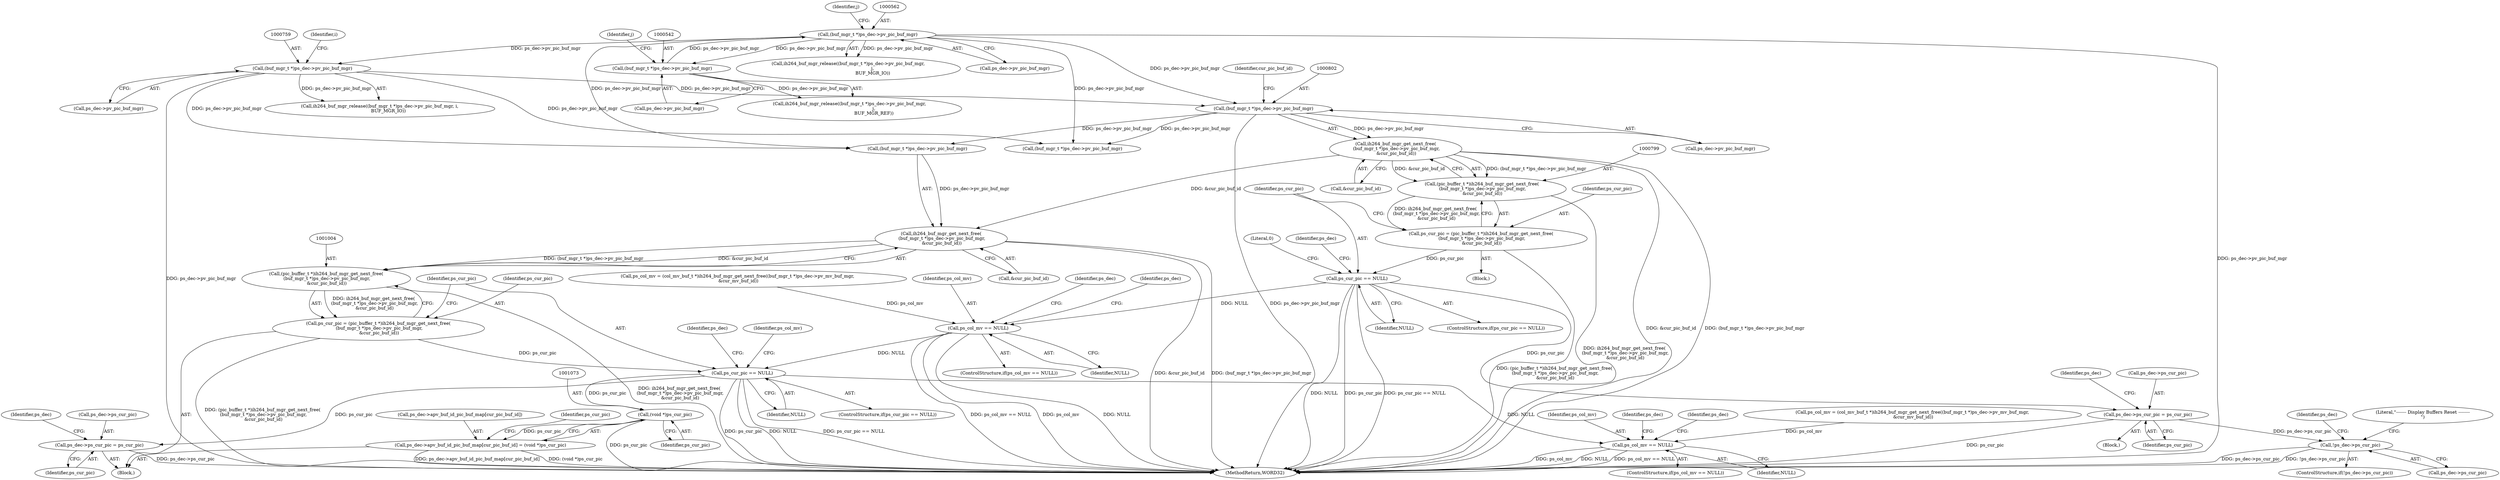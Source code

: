 digraph "0_Android_e629194c62a9a129ce378e08cb1059a8a53f1795_2@API" {
"1000800" [label="(Call,ih264_buf_mgr_get_next_free(\n (buf_mgr_t *)ps_dec->pv_pic_buf_mgr,\n &cur_pic_buf_id))"];
"1000801" [label="(Call,(buf_mgr_t *)ps_dec->pv_pic_buf_mgr)"];
"1000561" [label="(Call,(buf_mgr_t *)ps_dec->pv_pic_buf_mgr)"];
"1000541" [label="(Call,(buf_mgr_t *)ps_dec->pv_pic_buf_mgr)"];
"1000758" [label="(Call,(buf_mgr_t *)ps_dec->pv_pic_buf_mgr)"];
"1000798" [label="(Call,(pic_buffer_t *)ih264_buf_mgr_get_next_free(\n (buf_mgr_t *)ps_dec->pv_pic_buf_mgr,\n &cur_pic_buf_id))"];
"1000796" [label="(Call,ps_cur_pic = (pic_buffer_t *)ih264_buf_mgr_get_next_free(\n (buf_mgr_t *)ps_dec->pv_pic_buf_mgr,\n &cur_pic_buf_id))"];
"1000809" [label="(Call,ps_cur_pic == NULL)"];
"1000843" [label="(Call,ps_col_mv == NULL)"];
"1001014" [label="(Call,ps_cur_pic == NULL)"];
"1001038" [label="(Call,ps_col_mv == NULL)"];
"1001049" [label="(Call,ps_dec->ps_cur_pic = ps_cur_pic)"];
"1001072" [label="(Call,(void *)ps_cur_pic)"];
"1001066" [label="(Call,ps_dec->apv_buf_id_pic_buf_map[cur_pic_buf_id] = (void *)ps_cur_pic)"];
"1000854" [label="(Call,ps_dec->ps_cur_pic = ps_cur_pic)"];
"1000940" [label="(Call,!ps_dec->ps_cur_pic)"];
"1001005" [label="(Call,ih264_buf_mgr_get_next_free(\n (buf_mgr_t *)ps_dec->pv_pic_buf_mgr,\n &cur_pic_buf_id))"];
"1001003" [label="(Call,(pic_buffer_t *)ih264_buf_mgr_get_next_free(\n (buf_mgr_t *)ps_dec->pv_pic_buf_mgr,\n &cur_pic_buf_id))"];
"1001001" [label="(Call,ps_cur_pic = (pic_buffer_t *)ih264_buf_mgr_get_next_free(\n (buf_mgr_t *)ps_dec->pv_pic_buf_mgr,\n &cur_pic_buf_id))"];
"1000861" [label="(Identifier,ps_dec)"];
"1001049" [label="(Call,ps_dec->ps_cur_pic = ps_cur_pic)"];
"1000560" [label="(Call,ih264_buf_mgr_release((buf_mgr_t *)ps_dec->pv_pic_buf_mgr,\n                                  j,\n                                  BUF_MGR_IO))"];
"1000540" [label="(Call,ih264_buf_mgr_release((buf_mgr_t *)ps_dec->pv_pic_buf_mgr,\n                                  j,\n                                  BUF_MGR_REF))"];
"1001013" [label="(ControlStructure,if(ps_cur_pic == NULL))"];
"1000806" [label="(Call,&cur_pic_buf_id)"];
"1001014" [label="(Call,ps_cur_pic == NULL)"];
"1000566" [label="(Identifier,j)"];
"1000758" [label="(Call,(buf_mgr_t *)ps_dec->pv_pic_buf_mgr)"];
"1000561" [label="(Call,(buf_mgr_t *)ps_dec->pv_pic_buf_mgr)"];
"1001006" [label="(Call,(buf_mgr_t *)ps_dec->pv_pic_buf_mgr)"];
"1000563" [label="(Call,ps_dec->pv_pic_buf_mgr)"];
"1000822" [label="(Literal,0)"];
"1001020" [label="(Identifier,ps_dec)"];
"1000842" [label="(ControlStructure,if(ps_col_mv == NULL))"];
"1000796" [label="(Call,ps_cur_pic = (pic_buffer_t *)ih264_buf_mgr_get_next_free(\n (buf_mgr_t *)ps_dec->pv_pic_buf_mgr,\n &cur_pic_buf_id))"];
"1001039" [label="(Identifier,ps_col_mv)"];
"1001003" [label="(Call,(pic_buffer_t *)ih264_buf_mgr_get_next_free(\n (buf_mgr_t *)ps_dec->pv_pic_buf_mgr,\n &cur_pic_buf_id))"];
"1000543" [label="(Call,ps_dec->pv_pic_buf_mgr)"];
"1001053" [label="(Identifier,ps_cur_pic)"];
"1002052" [label="(MethodReturn,WORD32)"];
"1000959" [label="(Call,(buf_mgr_t *)ps_dec->pv_pic_buf_mgr)"];
"1000830" [label="(Call,ps_col_mv = (col_mv_buf_t *)ih264_buf_mgr_get_next_free((buf_mgr_t *)ps_dec->pv_mv_buf_mgr,\n &cur_mv_buf_id))"];
"1001037" [label="(ControlStructure,if(ps_col_mv == NULL))"];
"1000763" [label="(Identifier,i)"];
"1000811" [label="(Identifier,NULL)"];
"1001026" [label="(Identifier,ps_col_mv)"];
"1001072" [label="(Call,(void *)ps_cur_pic)"];
"1000803" [label="(Call,ps_dec->pv_pic_buf_mgr)"];
"1001050" [label="(Call,ps_dec->ps_cur_pic)"];
"1001056" [label="(Identifier,ps_dec)"];
"1001077" [label="(Identifier,ps_cur_pic)"];
"1001066" [label="(Call,ps_dec->apv_buf_id_pic_buf_map[cur_pic_buf_id] = (void *)ps_cur_pic)"];
"1000858" [label="(Identifier,ps_cur_pic)"];
"1000947" [label="(Literal,\"------- Display Buffers Reset --------\n\")"];
"1001001" [label="(Call,ps_cur_pic = (pic_buffer_t *)ih264_buf_mgr_get_next_free(\n (buf_mgr_t *)ps_dec->pv_pic_buf_mgr,\n &cur_pic_buf_id))"];
"1000845" [label="(Identifier,NULL)"];
"1000844" [label="(Identifier,ps_col_mv)"];
"1000801" [label="(Call,(buf_mgr_t *)ps_dec->pv_pic_buf_mgr)"];
"1000757" [label="(Call,ih264_buf_mgr_release((buf_mgr_t *)ps_dec->pv_pic_buf_mgr, i,\n            BUF_MGR_IO))"];
"1000854" [label="(Call,ps_dec->ps_cur_pic = ps_cur_pic)"];
"1000939" [label="(ControlStructure,if(!ps_dec->ps_cur_pic))"];
"1000855" [label="(Call,ps_dec->ps_cur_pic)"];
"1001015" [label="(Identifier,ps_cur_pic)"];
"1000797" [label="(Identifier,ps_cur_pic)"];
"1000944" [label="(Block,)"];
"1000941" [label="(Call,ps_dec->ps_cur_pic)"];
"1000849" [label="(Identifier,ps_dec)"];
"1000760" [label="(Call,ps_dec->pv_pic_buf_mgr)"];
"1001038" [label="(Call,ps_col_mv == NULL)"];
"1000795" [label="(Block,)"];
"1001044" [label="(Identifier,ps_dec)"];
"1001051" [label="(Identifier,ps_dec)"];
"1000856" [label="(Identifier,ps_dec)"];
"1001074" [label="(Identifier,ps_cur_pic)"];
"1001067" [label="(Call,ps_dec->apv_buf_id_pic_buf_map[cur_pic_buf_id])"];
"1001002" [label="(Identifier,ps_cur_pic)"];
"1000940" [label="(Call,!ps_dec->ps_cur_pic)"];
"1000843" [label="(Call,ps_col_mv == NULL)"];
"1000815" [label="(Identifier,ps_dec)"];
"1000798" [label="(Call,(pic_buffer_t *)ih264_buf_mgr_get_next_free(\n (buf_mgr_t *)ps_dec->pv_pic_buf_mgr,\n &cur_pic_buf_id))"];
"1000809" [label="(Call,ps_cur_pic == NULL)"];
"1000788" [label="(Block,)"];
"1001025" [label="(Call,ps_col_mv = (col_mv_buf_t *)ih264_buf_mgr_get_next_free((buf_mgr_t *)ps_dec->pv_mv_buf_mgr,\n &cur_mv_buf_id))"];
"1000800" [label="(Call,ih264_buf_mgr_get_next_free(\n (buf_mgr_t *)ps_dec->pv_pic_buf_mgr,\n &cur_pic_buf_id))"];
"1001016" [label="(Identifier,NULL)"];
"1000807" [label="(Identifier,cur_pic_buf_id)"];
"1001005" [label="(Call,ih264_buf_mgr_get_next_free(\n (buf_mgr_t *)ps_dec->pv_pic_buf_mgr,\n &cur_pic_buf_id))"];
"1001040" [label="(Identifier,NULL)"];
"1001115" [label="(Identifier,ps_dec)"];
"1000546" [label="(Identifier,j)"];
"1001011" [label="(Call,&cur_pic_buf_id)"];
"1000810" [label="(Identifier,ps_cur_pic)"];
"1000541" [label="(Call,(buf_mgr_t *)ps_dec->pv_pic_buf_mgr)"];
"1000808" [label="(ControlStructure,if(ps_cur_pic == NULL))"];
"1000800" -> "1000798"  [label="AST: "];
"1000800" -> "1000806"  [label="CFG: "];
"1000801" -> "1000800"  [label="AST: "];
"1000806" -> "1000800"  [label="AST: "];
"1000798" -> "1000800"  [label="CFG: "];
"1000800" -> "1002052"  [label="DDG: &cur_pic_buf_id"];
"1000800" -> "1002052"  [label="DDG: (buf_mgr_t *)ps_dec->pv_pic_buf_mgr"];
"1000800" -> "1000798"  [label="DDG: (buf_mgr_t *)ps_dec->pv_pic_buf_mgr"];
"1000800" -> "1000798"  [label="DDG: &cur_pic_buf_id"];
"1000801" -> "1000800"  [label="DDG: ps_dec->pv_pic_buf_mgr"];
"1000800" -> "1001005"  [label="DDG: &cur_pic_buf_id"];
"1000801" -> "1000803"  [label="CFG: "];
"1000802" -> "1000801"  [label="AST: "];
"1000803" -> "1000801"  [label="AST: "];
"1000807" -> "1000801"  [label="CFG: "];
"1000801" -> "1002052"  [label="DDG: ps_dec->pv_pic_buf_mgr"];
"1000561" -> "1000801"  [label="DDG: ps_dec->pv_pic_buf_mgr"];
"1000758" -> "1000801"  [label="DDG: ps_dec->pv_pic_buf_mgr"];
"1000801" -> "1000959"  [label="DDG: ps_dec->pv_pic_buf_mgr"];
"1000801" -> "1001006"  [label="DDG: ps_dec->pv_pic_buf_mgr"];
"1000561" -> "1000560"  [label="AST: "];
"1000561" -> "1000563"  [label="CFG: "];
"1000562" -> "1000561"  [label="AST: "];
"1000563" -> "1000561"  [label="AST: "];
"1000566" -> "1000561"  [label="CFG: "];
"1000561" -> "1002052"  [label="DDG: ps_dec->pv_pic_buf_mgr"];
"1000561" -> "1000541"  [label="DDG: ps_dec->pv_pic_buf_mgr"];
"1000561" -> "1000560"  [label="DDG: ps_dec->pv_pic_buf_mgr"];
"1000541" -> "1000561"  [label="DDG: ps_dec->pv_pic_buf_mgr"];
"1000561" -> "1000758"  [label="DDG: ps_dec->pv_pic_buf_mgr"];
"1000561" -> "1000959"  [label="DDG: ps_dec->pv_pic_buf_mgr"];
"1000561" -> "1001006"  [label="DDG: ps_dec->pv_pic_buf_mgr"];
"1000541" -> "1000540"  [label="AST: "];
"1000541" -> "1000543"  [label="CFG: "];
"1000542" -> "1000541"  [label="AST: "];
"1000543" -> "1000541"  [label="AST: "];
"1000546" -> "1000541"  [label="CFG: "];
"1000541" -> "1000540"  [label="DDG: ps_dec->pv_pic_buf_mgr"];
"1000758" -> "1000757"  [label="AST: "];
"1000758" -> "1000760"  [label="CFG: "];
"1000759" -> "1000758"  [label="AST: "];
"1000760" -> "1000758"  [label="AST: "];
"1000763" -> "1000758"  [label="CFG: "];
"1000758" -> "1002052"  [label="DDG: ps_dec->pv_pic_buf_mgr"];
"1000758" -> "1000757"  [label="DDG: ps_dec->pv_pic_buf_mgr"];
"1000758" -> "1000959"  [label="DDG: ps_dec->pv_pic_buf_mgr"];
"1000758" -> "1001006"  [label="DDG: ps_dec->pv_pic_buf_mgr"];
"1000798" -> "1000796"  [label="AST: "];
"1000799" -> "1000798"  [label="AST: "];
"1000796" -> "1000798"  [label="CFG: "];
"1000798" -> "1002052"  [label="DDG: ih264_buf_mgr_get_next_free(\n (buf_mgr_t *)ps_dec->pv_pic_buf_mgr,\n &cur_pic_buf_id)"];
"1000798" -> "1000796"  [label="DDG: ih264_buf_mgr_get_next_free(\n (buf_mgr_t *)ps_dec->pv_pic_buf_mgr,\n &cur_pic_buf_id)"];
"1000796" -> "1000795"  [label="AST: "];
"1000797" -> "1000796"  [label="AST: "];
"1000810" -> "1000796"  [label="CFG: "];
"1000796" -> "1002052"  [label="DDG: (pic_buffer_t *)ih264_buf_mgr_get_next_free(\n (buf_mgr_t *)ps_dec->pv_pic_buf_mgr,\n &cur_pic_buf_id)"];
"1000796" -> "1000809"  [label="DDG: ps_cur_pic"];
"1000809" -> "1000808"  [label="AST: "];
"1000809" -> "1000811"  [label="CFG: "];
"1000810" -> "1000809"  [label="AST: "];
"1000811" -> "1000809"  [label="AST: "];
"1000815" -> "1000809"  [label="CFG: "];
"1000822" -> "1000809"  [label="CFG: "];
"1000809" -> "1002052"  [label="DDG: ps_cur_pic"];
"1000809" -> "1002052"  [label="DDG: ps_cur_pic == NULL"];
"1000809" -> "1002052"  [label="DDG: NULL"];
"1000809" -> "1000843"  [label="DDG: NULL"];
"1000809" -> "1000854"  [label="DDG: ps_cur_pic"];
"1000843" -> "1000842"  [label="AST: "];
"1000843" -> "1000845"  [label="CFG: "];
"1000844" -> "1000843"  [label="AST: "];
"1000845" -> "1000843"  [label="AST: "];
"1000849" -> "1000843"  [label="CFG: "];
"1000856" -> "1000843"  [label="CFG: "];
"1000843" -> "1002052"  [label="DDG: ps_col_mv == NULL"];
"1000843" -> "1002052"  [label="DDG: ps_col_mv"];
"1000843" -> "1002052"  [label="DDG: NULL"];
"1000830" -> "1000843"  [label="DDG: ps_col_mv"];
"1000843" -> "1001014"  [label="DDG: NULL"];
"1001014" -> "1001013"  [label="AST: "];
"1001014" -> "1001016"  [label="CFG: "];
"1001015" -> "1001014"  [label="AST: "];
"1001016" -> "1001014"  [label="AST: "];
"1001020" -> "1001014"  [label="CFG: "];
"1001026" -> "1001014"  [label="CFG: "];
"1001014" -> "1002052"  [label="DDG: ps_cur_pic"];
"1001014" -> "1002052"  [label="DDG: NULL"];
"1001014" -> "1002052"  [label="DDG: ps_cur_pic == NULL"];
"1001001" -> "1001014"  [label="DDG: ps_cur_pic"];
"1001014" -> "1001038"  [label="DDG: NULL"];
"1001014" -> "1001049"  [label="DDG: ps_cur_pic"];
"1001014" -> "1001072"  [label="DDG: ps_cur_pic"];
"1001038" -> "1001037"  [label="AST: "];
"1001038" -> "1001040"  [label="CFG: "];
"1001039" -> "1001038"  [label="AST: "];
"1001040" -> "1001038"  [label="AST: "];
"1001044" -> "1001038"  [label="CFG: "];
"1001051" -> "1001038"  [label="CFG: "];
"1001038" -> "1002052"  [label="DDG: NULL"];
"1001038" -> "1002052"  [label="DDG: ps_col_mv == NULL"];
"1001038" -> "1002052"  [label="DDG: ps_col_mv"];
"1001025" -> "1001038"  [label="DDG: ps_col_mv"];
"1001049" -> "1000944"  [label="AST: "];
"1001049" -> "1001053"  [label="CFG: "];
"1001050" -> "1001049"  [label="AST: "];
"1001053" -> "1001049"  [label="AST: "];
"1001056" -> "1001049"  [label="CFG: "];
"1001049" -> "1002052"  [label="DDG: ps_dec->ps_cur_pic"];
"1001072" -> "1001066"  [label="AST: "];
"1001072" -> "1001074"  [label="CFG: "];
"1001073" -> "1001072"  [label="AST: "];
"1001074" -> "1001072"  [label="AST: "];
"1001066" -> "1001072"  [label="CFG: "];
"1001072" -> "1002052"  [label="DDG: ps_cur_pic"];
"1001072" -> "1001066"  [label="DDG: ps_cur_pic"];
"1001066" -> "1000944"  [label="AST: "];
"1001067" -> "1001066"  [label="AST: "];
"1001077" -> "1001066"  [label="CFG: "];
"1001066" -> "1002052"  [label="DDG: (void *)ps_cur_pic"];
"1001066" -> "1002052"  [label="DDG: ps_dec->apv_buf_id_pic_buf_map[cur_pic_buf_id]"];
"1000854" -> "1000788"  [label="AST: "];
"1000854" -> "1000858"  [label="CFG: "];
"1000855" -> "1000854"  [label="AST: "];
"1000858" -> "1000854"  [label="AST: "];
"1000861" -> "1000854"  [label="CFG: "];
"1000854" -> "1002052"  [label="DDG: ps_cur_pic"];
"1000854" -> "1000940"  [label="DDG: ps_dec->ps_cur_pic"];
"1000940" -> "1000939"  [label="AST: "];
"1000940" -> "1000941"  [label="CFG: "];
"1000941" -> "1000940"  [label="AST: "];
"1000947" -> "1000940"  [label="CFG: "];
"1001115" -> "1000940"  [label="CFG: "];
"1000940" -> "1002052"  [label="DDG: ps_dec->ps_cur_pic"];
"1000940" -> "1002052"  [label="DDG: !ps_dec->ps_cur_pic"];
"1001005" -> "1001003"  [label="AST: "];
"1001005" -> "1001011"  [label="CFG: "];
"1001006" -> "1001005"  [label="AST: "];
"1001011" -> "1001005"  [label="AST: "];
"1001003" -> "1001005"  [label="CFG: "];
"1001005" -> "1002052"  [label="DDG: &cur_pic_buf_id"];
"1001005" -> "1002052"  [label="DDG: (buf_mgr_t *)ps_dec->pv_pic_buf_mgr"];
"1001005" -> "1001003"  [label="DDG: (buf_mgr_t *)ps_dec->pv_pic_buf_mgr"];
"1001005" -> "1001003"  [label="DDG: &cur_pic_buf_id"];
"1001006" -> "1001005"  [label="DDG: ps_dec->pv_pic_buf_mgr"];
"1001003" -> "1001001"  [label="AST: "];
"1001004" -> "1001003"  [label="AST: "];
"1001001" -> "1001003"  [label="CFG: "];
"1001003" -> "1002052"  [label="DDG: ih264_buf_mgr_get_next_free(\n (buf_mgr_t *)ps_dec->pv_pic_buf_mgr,\n &cur_pic_buf_id)"];
"1001003" -> "1001001"  [label="DDG: ih264_buf_mgr_get_next_free(\n (buf_mgr_t *)ps_dec->pv_pic_buf_mgr,\n &cur_pic_buf_id)"];
"1001001" -> "1000944"  [label="AST: "];
"1001002" -> "1001001"  [label="AST: "];
"1001015" -> "1001001"  [label="CFG: "];
"1001001" -> "1002052"  [label="DDG: (pic_buffer_t *)ih264_buf_mgr_get_next_free(\n (buf_mgr_t *)ps_dec->pv_pic_buf_mgr,\n &cur_pic_buf_id)"];
}
